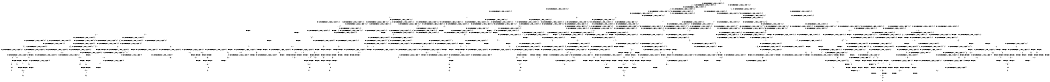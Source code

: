 digraph BCG {
size = "7, 10.5";
center = TRUE;
node [shape = circle];
0 [peripheries = 2];
0 -> 1 [label = "EX !0 !ATOMIC_EXCH_BRANCH (1, +1, TRUE, +0, 2, TRUE) !{0, 1, 2}"];
0 -> 2 [label = "EX !2 !ATOMIC_EXCH_BRANCH (1, +0, TRUE, +0, 1, TRUE) !{0, 1, 2}"];
0 -> 3 [label = "EX !1 !ATOMIC_EXCH_BRANCH (1, +0, FALSE, +0, 1, TRUE) !{0, 1, 2}"];
0 -> 4 [label = "EX !0 !ATOMIC_EXCH_BRANCH (1, +1, TRUE, +0, 2, TRUE) !{0, 1, 2}"];
1 -> 5 [label = "EX !0 !ATOMIC_EXCH_BRANCH (1, +1, TRUE, +1, 2, TRUE) !{0, 1, 2}"];
1 -> 6 [label = "EX !2 !ATOMIC_EXCH_BRANCH (1, +0, TRUE, +0, 1, FALSE) !{0, 1, 2}"];
1 -> 7 [label = "EX !1 !ATOMIC_EXCH_BRANCH (1, +0, FALSE, +0, 1, FALSE) !{0, 1, 2}"];
1 -> 8 [label = "EX !0 !ATOMIC_EXCH_BRANCH (1, +1, TRUE, +1, 2, TRUE) !{0, 1, 2}"];
2 -> 2 [label = "EX !2 !ATOMIC_EXCH_BRANCH (1, +0, TRUE, +0, 1, TRUE) !{0, 1, 2}"];
2 -> 9 [label = "EX !0 !ATOMIC_EXCH_BRANCH (1, +1, TRUE, +0, 2, TRUE) !{0, 1, 2}"];
2 -> 10 [label = "EX !1 !ATOMIC_EXCH_BRANCH (1, +0, FALSE, +0, 1, TRUE) !{0, 1, 2}"];
2 -> 11 [label = "EX !0 !ATOMIC_EXCH_BRANCH (1, +1, TRUE, +0, 2, TRUE) !{0, 1, 2}"];
3 -> 3 [label = "EX !1 !ATOMIC_EXCH_BRANCH (1, +0, FALSE, +0, 1, TRUE) !{0, 1, 2}"];
3 -> 12 [label = "EX !0 !ATOMIC_EXCH_BRANCH (1, +1, TRUE, +0, 2, TRUE) !{0, 1, 2}"];
3 -> 13 [label = "EX !2 !ATOMIC_EXCH_BRANCH (1, +0, TRUE, +0, 1, TRUE) !{0, 1, 2}"];
3 -> 14 [label = "EX !0 !ATOMIC_EXCH_BRANCH (1, +1, TRUE, +0, 2, TRUE) !{0, 1, 2}"];
4 -> 15 [label = "EX !1 !ATOMIC_EXCH_BRANCH (1, +0, FALSE, +0, 1, FALSE) !{0, 1, 2}"];
4 -> 8 [label = "EX !0 !ATOMIC_EXCH_BRANCH (1, +1, TRUE, +1, 2, TRUE) !{0, 1, 2}"];
4 -> 16 [label = "EX !2 !ATOMIC_EXCH_BRANCH (1, +0, TRUE, +0, 1, FALSE) !{0, 1, 2}"];
4 -> 17 [label = "EX !1 !ATOMIC_EXCH_BRANCH (1, +0, FALSE, +0, 1, FALSE) !{0, 1, 2}"];
5 -> 5 [label = "EX !0 !ATOMIC_EXCH_BRANCH (1, +1, TRUE, +1, 2, TRUE) !{0, 1, 2}"];
5 -> 6 [label = "EX !2 !ATOMIC_EXCH_BRANCH (1, +0, TRUE, +0, 1, FALSE) !{0, 1, 2}"];
5 -> 7 [label = "EX !1 !ATOMIC_EXCH_BRANCH (1, +0, FALSE, +0, 1, FALSE) !{0, 1, 2}"];
5 -> 8 [label = "EX !0 !ATOMIC_EXCH_BRANCH (1, +1, TRUE, +1, 2, TRUE) !{0, 1, 2}"];
6 -> 18 [label = "EX !0 !ATOMIC_EXCH_BRANCH (1, +1, TRUE, +1, 2, FALSE) !{0, 1, 2}"];
6 -> 19 [label = "EX !1 !ATOMIC_EXCH_BRANCH (1, +0, FALSE, +0, 1, TRUE) !{0, 1, 2}"];
6 -> 20 [label = "TERMINATE !2"];
6 -> 21 [label = "EX !0 !ATOMIC_EXCH_BRANCH (1, +1, TRUE, +1, 2, FALSE) !{0, 1, 2}"];
7 -> 22 [label = "EX !0 !ATOMIC_EXCH_BRANCH (1, +1, TRUE, +1, 2, TRUE) !{0, 1, 2}"];
7 -> 23 [label = "EX !2 !ATOMIC_EXCH_BRANCH (1, +0, TRUE, +0, 1, FALSE) !{0, 1, 2}"];
7 -> 24 [label = "TERMINATE !1"];
7 -> 25 [label = "EX !0 !ATOMIC_EXCH_BRANCH (1, +1, TRUE, +1, 2, TRUE) !{0, 1, 2}"];
8 -> 15 [label = "EX !1 !ATOMIC_EXCH_BRANCH (1, +0, FALSE, +0, 1, FALSE) !{0, 1, 2}"];
8 -> 8 [label = "EX !0 !ATOMIC_EXCH_BRANCH (1, +1, TRUE, +1, 2, TRUE) !{0, 1, 2}"];
8 -> 16 [label = "EX !2 !ATOMIC_EXCH_BRANCH (1, +0, TRUE, +0, 1, FALSE) !{0, 1, 2}"];
8 -> 17 [label = "EX !1 !ATOMIC_EXCH_BRANCH (1, +0, FALSE, +0, 1, FALSE) !{0, 1, 2}"];
9 -> 26 [label = "EX !0 !ATOMIC_EXCH_BRANCH (1, +1, TRUE, +1, 2, TRUE) !{0, 1, 2}"];
9 -> 6 [label = "EX !2 !ATOMIC_EXCH_BRANCH (1, +0, TRUE, +0, 1, FALSE) !{0, 1, 2}"];
9 -> 27 [label = "EX !1 !ATOMIC_EXCH_BRANCH (1, +0, FALSE, +0, 1, FALSE) !{0, 1, 2}"];
9 -> 28 [label = "EX !0 !ATOMIC_EXCH_BRANCH (1, +1, TRUE, +1, 2, TRUE) !{0, 1, 2}"];
10 -> 10 [label = "EX !1 !ATOMIC_EXCH_BRANCH (1, +0, FALSE, +0, 1, TRUE) !{0, 1, 2}"];
10 -> 13 [label = "EX !2 !ATOMIC_EXCH_BRANCH (1, +0, TRUE, +0, 1, TRUE) !{0, 1, 2}"];
10 -> 29 [label = "EX !0 !ATOMIC_EXCH_BRANCH (1, +1, TRUE, +0, 2, TRUE) !{0, 1, 2}"];
10 -> 30 [label = "EX !0 !ATOMIC_EXCH_BRANCH (1, +1, TRUE, +0, 2, TRUE) !{0, 1, 2}"];
11 -> 31 [label = "EX !1 !ATOMIC_EXCH_BRANCH (1, +0, FALSE, +0, 1, FALSE) !{0, 1, 2}"];
11 -> 28 [label = "EX !0 !ATOMIC_EXCH_BRANCH (1, +1, TRUE, +1, 2, TRUE) !{0, 1, 2}"];
11 -> 16 [label = "EX !2 !ATOMIC_EXCH_BRANCH (1, +0, TRUE, +0, 1, FALSE) !{0, 1, 2}"];
11 -> 32 [label = "EX !1 !ATOMIC_EXCH_BRANCH (1, +0, FALSE, +0, 1, FALSE) !{0, 1, 2}"];
12 -> 33 [label = "EX !0 !ATOMIC_EXCH_BRANCH (1, +1, TRUE, +1, 2, TRUE) !{0, 1, 2}"];
12 -> 7 [label = "EX !1 !ATOMIC_EXCH_BRANCH (1, +0, FALSE, +0, 1, FALSE) !{0, 1, 2}"];
12 -> 34 [label = "EX !2 !ATOMIC_EXCH_BRANCH (1, +0, TRUE, +0, 1, FALSE) !{0, 1, 2}"];
12 -> 35 [label = "EX !0 !ATOMIC_EXCH_BRANCH (1, +1, TRUE, +1, 2, TRUE) !{0, 1, 2}"];
13 -> 10 [label = "EX !1 !ATOMIC_EXCH_BRANCH (1, +0, FALSE, +0, 1, TRUE) !{0, 1, 2}"];
13 -> 13 [label = "EX !2 !ATOMIC_EXCH_BRANCH (1, +0, TRUE, +0, 1, TRUE) !{0, 1, 2}"];
13 -> 29 [label = "EX !0 !ATOMIC_EXCH_BRANCH (1, +1, TRUE, +0, 2, TRUE) !{0, 1, 2}"];
13 -> 30 [label = "EX !0 !ATOMIC_EXCH_BRANCH (1, +1, TRUE, +0, 2, TRUE) !{0, 1, 2}"];
14 -> 15 [label = "EX !1 !ATOMIC_EXCH_BRANCH (1, +0, FALSE, +0, 1, FALSE) !{0, 1, 2}"];
14 -> 35 [label = "EX !0 !ATOMIC_EXCH_BRANCH (1, +1, TRUE, +1, 2, TRUE) !{0, 1, 2}"];
14 -> 17 [label = "EX !1 !ATOMIC_EXCH_BRANCH (1, +0, FALSE, +0, 1, FALSE) !{0, 1, 2}"];
14 -> 36 [label = "EX !2 !ATOMIC_EXCH_BRANCH (1, +0, TRUE, +0, 1, FALSE) !{0, 1, 2}"];
15 -> 37 [label = "EX !2 !ATOMIC_EXCH_BRANCH (1, +0, TRUE, +0, 1, FALSE) !{0, 1, 2}"];
15 -> 38 [label = "EX !0 !ATOMIC_EXCH_BRANCH (1, +1, TRUE, +1, 2, TRUE) !{0, 1, 2}"];
15 -> 39 [label = "EX !2 !ATOMIC_EXCH_BRANCH (1, +0, TRUE, +0, 1, FALSE) !{0, 1, 2}"];
15 -> 40 [label = "TERMINATE !1"];
16 -> 41 [label = "EX !1 !ATOMIC_EXCH_BRANCH (1, +0, FALSE, +0, 1, TRUE) !{0, 1, 2}"];
16 -> 21 [label = "EX !0 !ATOMIC_EXCH_BRANCH (1, +1, TRUE, +1, 2, FALSE) !{0, 1, 2}"];
16 -> 42 [label = "EX !1 !ATOMIC_EXCH_BRANCH (1, +0, FALSE, +0, 1, TRUE) !{0, 1, 2}"];
16 -> 43 [label = "TERMINATE !2"];
17 -> 25 [label = "EX !0 !ATOMIC_EXCH_BRANCH (1, +1, TRUE, +1, 2, TRUE) !{0, 1, 2}"];
17 -> 44 [label = "EX !2 !ATOMIC_EXCH_BRANCH (1, +0, TRUE, +0, 1, FALSE) !{0, 1, 2}"];
17 -> 45 [label = "TERMINATE !1"];
18 -> 46 [label = "EX !1 !ATOMIC_EXCH_BRANCH (1, +0, FALSE, +0, 1, FALSE) !{0, 1, 2}"];
18 -> 47 [label = "TERMINATE !0"];
18 -> 48 [label = "TERMINATE !2"];
19 -> 49 [label = "EX !0 !ATOMIC_EXCH_BRANCH (1, +1, TRUE, +1, 2, FALSE) !{0, 1, 2}"];
19 -> 19 [label = "EX !1 !ATOMIC_EXCH_BRANCH (1, +0, FALSE, +0, 1, TRUE) !{0, 1, 2}"];
19 -> 50 [label = "TERMINATE !2"];
19 -> 51 [label = "EX !0 !ATOMIC_EXCH_BRANCH (1, +1, TRUE, +1, 2, FALSE) !{0, 1, 2}"];
20 -> 52 [label = "EX !0 !ATOMIC_EXCH_BRANCH (1, +1, TRUE, +1, 2, FALSE) !{0, 1}"];
20 -> 53 [label = "EX !1 !ATOMIC_EXCH_BRANCH (1, +0, FALSE, +0, 1, TRUE) !{0, 1}"];
20 -> 54 [label = "EX !0 !ATOMIC_EXCH_BRANCH (1, +1, TRUE, +1, 2, FALSE) !{0, 1}"];
21 -> 55 [label = "EX !1 !ATOMIC_EXCH_BRANCH (1, +0, FALSE, +0, 1, FALSE) !{0, 1, 2}"];
21 -> 56 [label = "EX !1 !ATOMIC_EXCH_BRANCH (1, +0, FALSE, +0, 1, FALSE) !{0, 1, 2}"];
21 -> 57 [label = "TERMINATE !0"];
21 -> 58 [label = "TERMINATE !2"];
22 -> 22 [label = "EX !0 !ATOMIC_EXCH_BRANCH (1, +1, TRUE, +1, 2, TRUE) !{0, 1, 2}"];
22 -> 23 [label = "EX !2 !ATOMIC_EXCH_BRANCH (1, +0, TRUE, +0, 1, FALSE) !{0, 1, 2}"];
22 -> 24 [label = "TERMINATE !1"];
22 -> 25 [label = "EX !0 !ATOMIC_EXCH_BRANCH (1, +1, TRUE, +1, 2, TRUE) !{0, 1, 2}"];
23 -> 59 [label = "EX !0 !ATOMIC_EXCH_BRANCH (1, +1, TRUE, +1, 2, FALSE) !{0, 1, 2}"];
23 -> 60 [label = "TERMINATE !2"];
23 -> 61 [label = "TERMINATE !1"];
23 -> 62 [label = "EX !0 !ATOMIC_EXCH_BRANCH (1, +1, TRUE, +1, 2, FALSE) !{0, 1, 2}"];
24 -> 63 [label = "EX !0 !ATOMIC_EXCH_BRANCH (1, +1, TRUE, +1, 2, TRUE) !{0, 2}"];
24 -> 64 [label = "EX !2 !ATOMIC_EXCH_BRANCH (1, +0, TRUE, +0, 1, FALSE) !{0, 2}"];
24 -> 65 [label = "EX !0 !ATOMIC_EXCH_BRANCH (1, +1, TRUE, +1, 2, TRUE) !{0, 2}"];
25 -> 25 [label = "EX !0 !ATOMIC_EXCH_BRANCH (1, +1, TRUE, +1, 2, TRUE) !{0, 1, 2}"];
25 -> 44 [label = "EX !2 !ATOMIC_EXCH_BRANCH (1, +0, TRUE, +0, 1, FALSE) !{0, 1, 2}"];
25 -> 45 [label = "TERMINATE !1"];
26 -> 26 [label = "EX !0 !ATOMIC_EXCH_BRANCH (1, +1, TRUE, +1, 2, TRUE) !{0, 1, 2}"];
26 -> 6 [label = "EX !2 !ATOMIC_EXCH_BRANCH (1, +0, TRUE, +0, 1, FALSE) !{0, 1, 2}"];
26 -> 27 [label = "EX !1 !ATOMIC_EXCH_BRANCH (1, +0, FALSE, +0, 1, FALSE) !{0, 1, 2}"];
26 -> 28 [label = "EX !0 !ATOMIC_EXCH_BRANCH (1, +1, TRUE, +1, 2, TRUE) !{0, 1, 2}"];
27 -> 66 [label = "EX !0 !ATOMIC_EXCH_BRANCH (1, +1, TRUE, +1, 2, TRUE) !{0, 1, 2}"];
27 -> 23 [label = "EX !2 !ATOMIC_EXCH_BRANCH (1, +0, TRUE, +0, 1, FALSE) !{0, 1, 2}"];
27 -> 67 [label = "TERMINATE !1"];
27 -> 68 [label = "EX !0 !ATOMIC_EXCH_BRANCH (1, +1, TRUE, +1, 2, TRUE) !{0, 1, 2}"];
28 -> 31 [label = "EX !1 !ATOMIC_EXCH_BRANCH (1, +0, FALSE, +0, 1, FALSE) !{0, 1, 2}"];
28 -> 28 [label = "EX !0 !ATOMIC_EXCH_BRANCH (1, +1, TRUE, +1, 2, TRUE) !{0, 1, 2}"];
28 -> 16 [label = "EX !2 !ATOMIC_EXCH_BRANCH (1, +0, TRUE, +0, 1, FALSE) !{0, 1, 2}"];
28 -> 32 [label = "EX !1 !ATOMIC_EXCH_BRANCH (1, +0, FALSE, +0, 1, FALSE) !{0, 1, 2}"];
29 -> 69 [label = "EX !0 !ATOMIC_EXCH_BRANCH (1, +1, TRUE, +1, 2, TRUE) !{0, 1, 2}"];
29 -> 27 [label = "EX !1 !ATOMIC_EXCH_BRANCH (1, +0, FALSE, +0, 1, FALSE) !{0, 1, 2}"];
29 -> 34 [label = "EX !2 !ATOMIC_EXCH_BRANCH (1, +0, TRUE, +0, 1, FALSE) !{0, 1, 2}"];
29 -> 70 [label = "EX !0 !ATOMIC_EXCH_BRANCH (1, +1, TRUE, +1, 2, TRUE) !{0, 1, 2}"];
30 -> 31 [label = "EX !1 !ATOMIC_EXCH_BRANCH (1, +0, FALSE, +0, 1, FALSE) !{0, 1, 2}"];
30 -> 70 [label = "EX !0 !ATOMIC_EXCH_BRANCH (1, +1, TRUE, +1, 2, TRUE) !{0, 1, 2}"];
30 -> 32 [label = "EX !1 !ATOMIC_EXCH_BRANCH (1, +0, FALSE, +0, 1, FALSE) !{0, 1, 2}"];
30 -> 36 [label = "EX !2 !ATOMIC_EXCH_BRANCH (1, +0, TRUE, +0, 1, FALSE) !{0, 1, 2}"];
31 -> 37 [label = "EX !2 !ATOMIC_EXCH_BRANCH (1, +0, TRUE, +0, 1, FALSE) !{0, 1, 2}"];
31 -> 71 [label = "EX !0 !ATOMIC_EXCH_BRANCH (1, +1, TRUE, +1, 2, TRUE) !{0, 1, 2}"];
31 -> 39 [label = "EX !2 !ATOMIC_EXCH_BRANCH (1, +0, TRUE, +0, 1, FALSE) !{0, 1, 2}"];
31 -> 72 [label = "TERMINATE !1"];
32 -> 68 [label = "EX !0 !ATOMIC_EXCH_BRANCH (1, +1, TRUE, +1, 2, TRUE) !{0, 1, 2}"];
32 -> 44 [label = "EX !2 !ATOMIC_EXCH_BRANCH (1, +0, TRUE, +0, 1, FALSE) !{0, 1, 2}"];
32 -> 73 [label = "TERMINATE !1"];
33 -> 33 [label = "EX !0 !ATOMIC_EXCH_BRANCH (1, +1, TRUE, +1, 2, TRUE) !{0, 1, 2}"];
33 -> 7 [label = "EX !1 !ATOMIC_EXCH_BRANCH (1, +0, FALSE, +0, 1, FALSE) !{0, 1, 2}"];
33 -> 34 [label = "EX !2 !ATOMIC_EXCH_BRANCH (1, +0, TRUE, +0, 1, FALSE) !{0, 1, 2}"];
33 -> 35 [label = "EX !0 !ATOMIC_EXCH_BRANCH (1, +1, TRUE, +1, 2, TRUE) !{0, 1, 2}"];
34 -> 49 [label = "EX !0 !ATOMIC_EXCH_BRANCH (1, +1, TRUE, +1, 2, FALSE) !{0, 1, 2}"];
34 -> 19 [label = "EX !1 !ATOMIC_EXCH_BRANCH (1, +0, FALSE, +0, 1, TRUE) !{0, 1, 2}"];
34 -> 50 [label = "TERMINATE !2"];
34 -> 51 [label = "EX !0 !ATOMIC_EXCH_BRANCH (1, +1, TRUE, +1, 2, FALSE) !{0, 1, 2}"];
35 -> 15 [label = "EX !1 !ATOMIC_EXCH_BRANCH (1, +0, FALSE, +0, 1, FALSE) !{0, 1, 2}"];
35 -> 35 [label = "EX !0 !ATOMIC_EXCH_BRANCH (1, +1, TRUE, +1, 2, TRUE) !{0, 1, 2}"];
35 -> 17 [label = "EX !1 !ATOMIC_EXCH_BRANCH (1, +0, FALSE, +0, 1, FALSE) !{0, 1, 2}"];
35 -> 36 [label = "EX !2 !ATOMIC_EXCH_BRANCH (1, +0, TRUE, +0, 1, FALSE) !{0, 1, 2}"];
36 -> 41 [label = "EX !1 !ATOMIC_EXCH_BRANCH (1, +0, FALSE, +0, 1, TRUE) !{0, 1, 2}"];
36 -> 51 [label = "EX !0 !ATOMIC_EXCH_BRANCH (1, +1, TRUE, +1, 2, FALSE) !{0, 1, 2}"];
36 -> 42 [label = "EX !1 !ATOMIC_EXCH_BRANCH (1, +0, FALSE, +0, 1, TRUE) !{0, 1, 2}"];
36 -> 74 [label = "TERMINATE !2"];
37 -> 75 [label = "EX !0 !ATOMIC_EXCH_BRANCH (1, +1, TRUE, +1, 2, FALSE) !{0, 1, 2}"];
37 -> 76 [label = "TERMINATE !2"];
37 -> 77 [label = "TERMINATE !1"];
37 -> 62 [label = "EX !0 !ATOMIC_EXCH_BRANCH (1, +1, TRUE, +1, 2, FALSE) !{0, 1, 2}"];
38 -> 37 [label = "EX !2 !ATOMIC_EXCH_BRANCH (1, +0, TRUE, +0, 1, FALSE) !{0, 1, 2}"];
38 -> 38 [label = "EX !0 !ATOMIC_EXCH_BRANCH (1, +1, TRUE, +1, 2, TRUE) !{0, 1, 2}"];
38 -> 39 [label = "EX !2 !ATOMIC_EXCH_BRANCH (1, +0, TRUE, +0, 1, FALSE) !{0, 1, 2}"];
38 -> 40 [label = "TERMINATE !1"];
39 -> 78 [label = "EX !0 !ATOMIC_EXCH_BRANCH (1, +1, TRUE, +1, 2, FALSE) !{0, 1, 2}"];
39 -> 79 [label = "TERMINATE !2"];
39 -> 80 [label = "TERMINATE !1"];
40 -> 81 [label = "EX !0 !ATOMIC_EXCH_BRANCH (1, +1, TRUE, +1, 2, TRUE) !{0, 2}"];
40 -> 82 [label = "EX !2 !ATOMIC_EXCH_BRANCH (1, +0, TRUE, +0, 1, FALSE) !{0, 2}"];
41 -> 83 [label = "EX !0 !ATOMIC_EXCH_BRANCH (1, +1, TRUE, +1, 2, FALSE) !{0, 1, 2}"];
41 -> 41 [label = "EX !1 !ATOMIC_EXCH_BRANCH (1, +0, FALSE, +0, 1, TRUE) !{0, 1, 2}"];
41 -> 84 [label = "TERMINATE !2"];
42 -> 41 [label = "EX !1 !ATOMIC_EXCH_BRANCH (1, +0, FALSE, +0, 1, TRUE) !{0, 1, 2}"];
42 -> 51 [label = "EX !0 !ATOMIC_EXCH_BRANCH (1, +1, TRUE, +1, 2, FALSE) !{0, 1, 2}"];
42 -> 42 [label = "EX !1 !ATOMIC_EXCH_BRANCH (1, +0, FALSE, +0, 1, TRUE) !{0, 1, 2}"];
42 -> 74 [label = "TERMINATE !2"];
43 -> 85 [label = "EX !0 !ATOMIC_EXCH_BRANCH (1, +1, TRUE, +1, 2, FALSE) !{0, 1}"];
43 -> 86 [label = "EX !1 !ATOMIC_EXCH_BRANCH (1, +0, FALSE, +0, 1, TRUE) !{0, 1}"];
44 -> 62 [label = "EX !0 !ATOMIC_EXCH_BRANCH (1, +1, TRUE, +1, 2, FALSE) !{0, 1, 2}"];
44 -> 87 [label = "TERMINATE !2"];
44 -> 88 [label = "TERMINATE !1"];
45 -> 89 [label = "EX !0 !ATOMIC_EXCH_BRANCH (1, +1, TRUE, +1, 2, TRUE) !{0, 2}"];
45 -> 90 [label = "EX !2 !ATOMIC_EXCH_BRANCH (1, +0, TRUE, +0, 1, FALSE) !{0, 2}"];
46 -> 91 [label = "TERMINATE !0"];
46 -> 92 [label = "TERMINATE !2"];
46 -> 93 [label = "TERMINATE !1"];
47 -> 94 [label = "EX !1 !ATOMIC_EXCH_BRANCH (1, +0, FALSE, +0, 1, FALSE) !{1, 2}"];
47 -> 95 [label = "TERMINATE !2"];
47 -> 96 [label = "EX !1 !ATOMIC_EXCH_BRANCH (1, +0, FALSE, +0, 1, FALSE) !{1, 2}"];
48 -> 97 [label = "EX !1 !ATOMIC_EXCH_BRANCH (1, +0, FALSE, +0, 1, FALSE) !{0, 1}"];
48 -> 95 [label = "TERMINATE !0"];
49 -> 46 [label = "EX !1 !ATOMIC_EXCH_BRANCH (1, +0, FALSE, +0, 1, FALSE) !{0, 1, 2}"];
49 -> 98 [label = "TERMINATE !0"];
49 -> 99 [label = "TERMINATE !2"];
50 -> 100 [label = "EX !0 !ATOMIC_EXCH_BRANCH (1, +1, TRUE, +1, 2, FALSE) !{0, 1}"];
50 -> 53 [label = "EX !1 !ATOMIC_EXCH_BRANCH (1, +0, FALSE, +0, 1, TRUE) !{0, 1}"];
50 -> 101 [label = "EX !0 !ATOMIC_EXCH_BRANCH (1, +1, TRUE, +1, 2, FALSE) !{0, 1}"];
51 -> 55 [label = "EX !1 !ATOMIC_EXCH_BRANCH (1, +0, FALSE, +0, 1, FALSE) !{0, 1, 2}"];
51 -> 56 [label = "EX !1 !ATOMIC_EXCH_BRANCH (1, +0, FALSE, +0, 1, FALSE) !{0, 1, 2}"];
51 -> 102 [label = "TERMINATE !0"];
51 -> 103 [label = "TERMINATE !2"];
52 -> 97 [label = "EX !1 !ATOMIC_EXCH_BRANCH (1, +0, FALSE, +0, 1, FALSE) !{0, 1}"];
52 -> 95 [label = "TERMINATE !0"];
53 -> 100 [label = "EX !0 !ATOMIC_EXCH_BRANCH (1, +1, TRUE, +1, 2, FALSE) !{0, 1}"];
53 -> 53 [label = "EX !1 !ATOMIC_EXCH_BRANCH (1, +0, FALSE, +0, 1, TRUE) !{0, 1}"];
53 -> 101 [label = "EX !0 !ATOMIC_EXCH_BRANCH (1, +1, TRUE, +1, 2, FALSE) !{0, 1}"];
54 -> 104 [label = "EX !1 !ATOMIC_EXCH_BRANCH (1, +0, FALSE, +0, 1, FALSE) !{0, 1}"];
54 -> 105 [label = "EX !1 !ATOMIC_EXCH_BRANCH (1, +0, FALSE, +0, 1, FALSE) !{0, 1}"];
54 -> 106 [label = "TERMINATE !0"];
55 -> 107 [label = "TERMINATE !0"];
55 -> 108 [label = "TERMINATE !2"];
55 -> 109 [label = "TERMINATE !1"];
56 -> 110 [label = "TERMINATE !0"];
56 -> 111 [label = "TERMINATE !2"];
56 -> 112 [label = "TERMINATE !1"];
57 -> 113 [label = "EX !1 !ATOMIC_EXCH_BRANCH (1, +0, FALSE, +0, 1, FALSE) !{1, 2}"];
57 -> 114 [label = "TERMINATE !2"];
58 -> 115 [label = "EX !1 !ATOMIC_EXCH_BRANCH (1, +0, FALSE, +0, 1, FALSE) !{0, 1}"];
58 -> 114 [label = "TERMINATE !0"];
59 -> 91 [label = "TERMINATE !0"];
59 -> 92 [label = "TERMINATE !2"];
59 -> 93 [label = "TERMINATE !1"];
60 -> 116 [label = "EX !0 !ATOMIC_EXCH_BRANCH (1, +1, TRUE, +1, 2, FALSE) !{0, 1}"];
60 -> 117 [label = "TERMINATE !1"];
60 -> 118 [label = "EX !0 !ATOMIC_EXCH_BRANCH (1, +1, TRUE, +1, 2, FALSE) !{0, 1}"];
61 -> 119 [label = "EX !0 !ATOMIC_EXCH_BRANCH (1, +1, TRUE, +1, 2, FALSE) !{0, 2}"];
61 -> 117 [label = "TERMINATE !2"];
61 -> 120 [label = "EX !0 !ATOMIC_EXCH_BRANCH (1, +1, TRUE, +1, 2, FALSE) !{0, 2}"];
62 -> 110 [label = "TERMINATE !0"];
62 -> 111 [label = "TERMINATE !2"];
62 -> 112 [label = "TERMINATE !1"];
63 -> 63 [label = "EX !0 !ATOMIC_EXCH_BRANCH (1, +1, TRUE, +1, 2, TRUE) !{0, 2}"];
63 -> 64 [label = "EX !2 !ATOMIC_EXCH_BRANCH (1, +0, TRUE, +0, 1, FALSE) !{0, 2}"];
63 -> 65 [label = "EX !0 !ATOMIC_EXCH_BRANCH (1, +1, TRUE, +1, 2, TRUE) !{0, 2}"];
64 -> 119 [label = "EX !0 !ATOMIC_EXCH_BRANCH (1, +1, TRUE, +1, 2, FALSE) !{0, 2}"];
64 -> 117 [label = "TERMINATE !2"];
64 -> 120 [label = "EX !0 !ATOMIC_EXCH_BRANCH (1, +1, TRUE, +1, 2, FALSE) !{0, 2}"];
65 -> 121 [label = "EX !2 !ATOMIC_EXCH_BRANCH (1, +0, TRUE, +0, 1, FALSE) !{0, 2}"];
65 -> 65 [label = "EX !0 !ATOMIC_EXCH_BRANCH (1, +1, TRUE, +1, 2, TRUE) !{0, 2}"];
65 -> 122 [label = "EX !2 !ATOMIC_EXCH_BRANCH (1, +0, TRUE, +0, 1, FALSE) !{0, 2}"];
66 -> 66 [label = "EX !0 !ATOMIC_EXCH_BRANCH (1, +1, TRUE, +1, 2, TRUE) !{0, 1, 2}"];
66 -> 23 [label = "EX !2 !ATOMIC_EXCH_BRANCH (1, +0, TRUE, +0, 1, FALSE) !{0, 1, 2}"];
66 -> 67 [label = "TERMINATE !1"];
66 -> 68 [label = "EX !0 !ATOMIC_EXCH_BRANCH (1, +1, TRUE, +1, 2, TRUE) !{0, 1, 2}"];
67 -> 123 [label = "EX !0 !ATOMIC_EXCH_BRANCH (1, +1, TRUE, +1, 2, TRUE) !{0, 2}"];
67 -> 64 [label = "EX !2 !ATOMIC_EXCH_BRANCH (1, +0, TRUE, +0, 1, FALSE) !{0, 2}"];
67 -> 124 [label = "EX !0 !ATOMIC_EXCH_BRANCH (1, +1, TRUE, +1, 2, TRUE) !{0, 2}"];
68 -> 68 [label = "EX !0 !ATOMIC_EXCH_BRANCH (1, +1, TRUE, +1, 2, TRUE) !{0, 1, 2}"];
68 -> 44 [label = "EX !2 !ATOMIC_EXCH_BRANCH (1, +0, TRUE, +0, 1, FALSE) !{0, 1, 2}"];
68 -> 73 [label = "TERMINATE !1"];
69 -> 69 [label = "EX !0 !ATOMIC_EXCH_BRANCH (1, +1, TRUE, +1, 2, TRUE) !{0, 1, 2}"];
69 -> 27 [label = "EX !1 !ATOMIC_EXCH_BRANCH (1, +0, FALSE, +0, 1, FALSE) !{0, 1, 2}"];
69 -> 34 [label = "EX !2 !ATOMIC_EXCH_BRANCH (1, +0, TRUE, +0, 1, FALSE) !{0, 1, 2}"];
69 -> 70 [label = "EX !0 !ATOMIC_EXCH_BRANCH (1, +1, TRUE, +1, 2, TRUE) !{0, 1, 2}"];
70 -> 31 [label = "EX !1 !ATOMIC_EXCH_BRANCH (1, +0, FALSE, +0, 1, FALSE) !{0, 1, 2}"];
70 -> 70 [label = "EX !0 !ATOMIC_EXCH_BRANCH (1, +1, TRUE, +1, 2, TRUE) !{0, 1, 2}"];
70 -> 32 [label = "EX !1 !ATOMIC_EXCH_BRANCH (1, +0, FALSE, +0, 1, FALSE) !{0, 1, 2}"];
70 -> 36 [label = "EX !2 !ATOMIC_EXCH_BRANCH (1, +0, TRUE, +0, 1, FALSE) !{0, 1, 2}"];
71 -> 37 [label = "EX !2 !ATOMIC_EXCH_BRANCH (1, +0, TRUE, +0, 1, FALSE) !{0, 1, 2}"];
71 -> 71 [label = "EX !0 !ATOMIC_EXCH_BRANCH (1, +1, TRUE, +1, 2, TRUE) !{0, 1, 2}"];
71 -> 39 [label = "EX !2 !ATOMIC_EXCH_BRANCH (1, +0, TRUE, +0, 1, FALSE) !{0, 1, 2}"];
71 -> 72 [label = "TERMINATE !1"];
72 -> 125 [label = "EX !0 !ATOMIC_EXCH_BRANCH (1, +1, TRUE, +1, 2, TRUE) !{0, 2}"];
72 -> 82 [label = "EX !2 !ATOMIC_EXCH_BRANCH (1, +0, TRUE, +0, 1, FALSE) !{0, 2}"];
73 -> 126 [label = "EX !0 !ATOMIC_EXCH_BRANCH (1, +1, TRUE, +1, 2, TRUE) !{0, 2}"];
73 -> 90 [label = "EX !2 !ATOMIC_EXCH_BRANCH (1, +0, TRUE, +0, 1, FALSE) !{0, 2}"];
74 -> 127 [label = "EX !0 !ATOMIC_EXCH_BRANCH (1, +1, TRUE, +1, 2, FALSE) !{0, 1}"];
74 -> 86 [label = "EX !1 !ATOMIC_EXCH_BRANCH (1, +0, FALSE, +0, 1, TRUE) !{0, 1}"];
75 -> 128 [label = "TERMINATE !0"];
75 -> 129 [label = "TERMINATE !2"];
75 -> 130 [label = "TERMINATE !1"];
76 -> 131 [label = "EX !0 !ATOMIC_EXCH_BRANCH (1, +1, TRUE, +1, 2, FALSE) !{0, 1}"];
76 -> 132 [label = "TERMINATE !1"];
77 -> 133 [label = "EX !0 !ATOMIC_EXCH_BRANCH (1, +1, TRUE, +1, 2, FALSE) !{0, 2}"];
77 -> 132 [label = "TERMINATE !2"];
78 -> 107 [label = "TERMINATE !0"];
78 -> 108 [label = "TERMINATE !2"];
78 -> 109 [label = "TERMINATE !1"];
79 -> 134 [label = "EX !0 !ATOMIC_EXCH_BRANCH (1, +1, TRUE, +1, 2, FALSE) !{0, 1}"];
79 -> 135 [label = "TERMINATE !1"];
80 -> 136 [label = "EX !0 !ATOMIC_EXCH_BRANCH (1, +1, TRUE, +1, 2, FALSE) !{0, 2}"];
80 -> 135 [label = "TERMINATE !2"];
81 -> 81 [label = "EX !0 !ATOMIC_EXCH_BRANCH (1, +1, TRUE, +1, 2, TRUE) !{0, 2}"];
81 -> 82 [label = "EX !2 !ATOMIC_EXCH_BRANCH (1, +0, TRUE, +0, 1, FALSE) !{0, 2}"];
82 -> 136 [label = "EX !0 !ATOMIC_EXCH_BRANCH (1, +1, TRUE, +1, 2, FALSE) !{0, 2}"];
82 -> 135 [label = "TERMINATE !2"];
83 -> 55 [label = "EX !1 !ATOMIC_EXCH_BRANCH (1, +0, FALSE, +0, 1, FALSE) !{0, 1, 2}"];
83 -> 137 [label = "TERMINATE !0"];
83 -> 138 [label = "TERMINATE !2"];
84 -> 139 [label = "EX !0 !ATOMIC_EXCH_BRANCH (1, +1, TRUE, +1, 2, FALSE) !{0, 1}"];
84 -> 140 [label = "EX !1 !ATOMIC_EXCH_BRANCH (1, +0, FALSE, +0, 1, TRUE) !{0, 1}"];
85 -> 115 [label = "EX !1 !ATOMIC_EXCH_BRANCH (1, +0, FALSE, +0, 1, FALSE) !{0, 1}"];
85 -> 114 [label = "TERMINATE !0"];
86 -> 127 [label = "EX !0 !ATOMIC_EXCH_BRANCH (1, +1, TRUE, +1, 2, FALSE) !{0, 1}"];
86 -> 86 [label = "EX !1 !ATOMIC_EXCH_BRANCH (1, +0, FALSE, +0, 1, TRUE) !{0, 1}"];
87 -> 141 [label = "EX !0 !ATOMIC_EXCH_BRANCH (1, +1, TRUE, +1, 2, FALSE) !{0, 1}"];
87 -> 142 [label = "TERMINATE !1"];
88 -> 143 [label = "EX !0 !ATOMIC_EXCH_BRANCH (1, +1, TRUE, +1, 2, FALSE) !{0, 2}"];
88 -> 142 [label = "TERMINATE !2"];
89 -> 89 [label = "EX !0 !ATOMIC_EXCH_BRANCH (1, +1, TRUE, +1, 2, TRUE) !{0, 2}"];
89 -> 90 [label = "EX !2 !ATOMIC_EXCH_BRANCH (1, +0, TRUE, +0, 1, FALSE) !{0, 2}"];
90 -> 143 [label = "EX !0 !ATOMIC_EXCH_BRANCH (1, +1, TRUE, +1, 2, FALSE) !{0, 2}"];
90 -> 142 [label = "TERMINATE !2"];
91 -> 144 [label = "TERMINATE !2"];
91 -> 145 [label = "TERMINATE !1"];
92 -> 144 [label = "TERMINATE !0"];
92 -> 146 [label = "TERMINATE !1"];
93 -> 145 [label = "TERMINATE !0"];
93 -> 146 [label = "TERMINATE !2"];
94 -> 144 [label = "TERMINATE !2"];
94 -> 145 [label = "TERMINATE !1"];
95 -> 147 [label = "EX !1 !ATOMIC_EXCH_BRANCH (1, +0, FALSE, +0, 1, FALSE) !{1}"];
95 -> 148 [label = "EX !1 !ATOMIC_EXCH_BRANCH (1, +0, FALSE, +0, 1, FALSE) !{1}"];
96 -> 149 [label = "TERMINATE !2"];
96 -> 150 [label = "TERMINATE !1"];
97 -> 144 [label = "TERMINATE !0"];
97 -> 146 [label = "TERMINATE !1"];
98 -> 94 [label = "EX !1 !ATOMIC_EXCH_BRANCH (1, +0, FALSE, +0, 1, FALSE) !{1, 2}"];
98 -> 151 [label = "TERMINATE !2"];
98 -> 96 [label = "EX !1 !ATOMIC_EXCH_BRANCH (1, +0, FALSE, +0, 1, FALSE) !{1, 2}"];
99 -> 97 [label = "EX !1 !ATOMIC_EXCH_BRANCH (1, +0, FALSE, +0, 1, FALSE) !{0, 1}"];
99 -> 151 [label = "TERMINATE !0"];
100 -> 97 [label = "EX !1 !ATOMIC_EXCH_BRANCH (1, +0, FALSE, +0, 1, FALSE) !{0, 1}"];
100 -> 151 [label = "TERMINATE !0"];
101 -> 104 [label = "EX !1 !ATOMIC_EXCH_BRANCH (1, +0, FALSE, +0, 1, FALSE) !{0, 1}"];
101 -> 105 [label = "EX !1 !ATOMIC_EXCH_BRANCH (1, +0, FALSE, +0, 1, FALSE) !{0, 1}"];
101 -> 152 [label = "TERMINATE !0"];
102 -> 113 [label = "EX !1 !ATOMIC_EXCH_BRANCH (1, +0, FALSE, +0, 1, FALSE) !{1, 2}"];
102 -> 153 [label = "TERMINATE !2"];
103 -> 115 [label = "EX !1 !ATOMIC_EXCH_BRANCH (1, +0, FALSE, +0, 1, FALSE) !{0, 1}"];
103 -> 153 [label = "TERMINATE !0"];
104 -> 154 [label = "TERMINATE !0"];
104 -> 155 [label = "TERMINATE !1"];
105 -> 156 [label = "TERMINATE !0"];
105 -> 157 [label = "TERMINATE !1"];
106 -> 158 [label = "EX !1 !ATOMIC_EXCH_BRANCH (1, +0, FALSE, +0, 1, FALSE) !{1}"];
107 -> 159 [label = "TERMINATE !2"];
107 -> 160 [label = "TERMINATE !1"];
108 -> 159 [label = "TERMINATE !0"];
108 -> 161 [label = "TERMINATE !1"];
109 -> 160 [label = "TERMINATE !0"];
109 -> 161 [label = "TERMINATE !2"];
110 -> 162 [label = "TERMINATE !2"];
110 -> 163 [label = "TERMINATE !1"];
111 -> 162 [label = "TERMINATE !0"];
111 -> 164 [label = "TERMINATE !1"];
112 -> 163 [label = "TERMINATE !0"];
112 -> 164 [label = "TERMINATE !2"];
113 -> 162 [label = "TERMINATE !2"];
113 -> 163 [label = "TERMINATE !1"];
114 -> 165 [label = "EX !1 !ATOMIC_EXCH_BRANCH (1, +0, FALSE, +0, 1, FALSE) !{1}"];
115 -> 162 [label = "TERMINATE !0"];
115 -> 164 [label = "TERMINATE !1"];
116 -> 144 [label = "TERMINATE !0"];
116 -> 146 [label = "TERMINATE !1"];
117 -> 166 [label = "EX !0 !ATOMIC_EXCH_BRANCH (1, +1, TRUE, +1, 2, FALSE) !{0}"];
117 -> 167 [label = "EX !0 !ATOMIC_EXCH_BRANCH (1, +1, TRUE, +1, 2, FALSE) !{0}"];
118 -> 156 [label = "TERMINATE !0"];
118 -> 157 [label = "TERMINATE !1"];
119 -> 145 [label = "TERMINATE !0"];
119 -> 146 [label = "TERMINATE !2"];
120 -> 168 [label = "TERMINATE !0"];
120 -> 169 [label = "TERMINATE !2"];
121 -> 170 [label = "EX !0 !ATOMIC_EXCH_BRANCH (1, +1, TRUE, +1, 2, FALSE) !{0, 2}"];
121 -> 171 [label = "TERMINATE !2"];
121 -> 120 [label = "EX !0 !ATOMIC_EXCH_BRANCH (1, +1, TRUE, +1, 2, FALSE) !{0, 2}"];
122 -> 120 [label = "EX !0 !ATOMIC_EXCH_BRANCH (1, +1, TRUE, +1, 2, FALSE) !{0, 2}"];
122 -> 172 [label = "TERMINATE !2"];
123 -> 123 [label = "EX !0 !ATOMIC_EXCH_BRANCH (1, +1, TRUE, +1, 2, TRUE) !{0, 2}"];
123 -> 64 [label = "EX !2 !ATOMIC_EXCH_BRANCH (1, +0, TRUE, +0, 1, FALSE) !{0, 2}"];
123 -> 124 [label = "EX !0 !ATOMIC_EXCH_BRANCH (1, +1, TRUE, +1, 2, TRUE) !{0, 2}"];
124 -> 121 [label = "EX !2 !ATOMIC_EXCH_BRANCH (1, +0, TRUE, +0, 1, FALSE) !{0, 2}"];
124 -> 124 [label = "EX !0 !ATOMIC_EXCH_BRANCH (1, +1, TRUE, +1, 2, TRUE) !{0, 2}"];
124 -> 122 [label = "EX !2 !ATOMIC_EXCH_BRANCH (1, +0, TRUE, +0, 1, FALSE) !{0, 2}"];
125 -> 125 [label = "EX !0 !ATOMIC_EXCH_BRANCH (1, +1, TRUE, +1, 2, TRUE) !{0, 2}"];
125 -> 82 [label = "EX !2 !ATOMIC_EXCH_BRANCH (1, +0, TRUE, +0, 1, FALSE) !{0, 2}"];
126 -> 126 [label = "EX !0 !ATOMIC_EXCH_BRANCH (1, +1, TRUE, +1, 2, TRUE) !{0, 2}"];
126 -> 90 [label = "EX !2 !ATOMIC_EXCH_BRANCH (1, +0, TRUE, +0, 1, FALSE) !{0, 2}"];
127 -> 115 [label = "EX !1 !ATOMIC_EXCH_BRANCH (1, +0, FALSE, +0, 1, FALSE) !{0, 1}"];
127 -> 153 [label = "TERMINATE !0"];
128 -> 173 [label = "TERMINATE !2"];
128 -> 174 [label = "TERMINATE !1"];
129 -> 173 [label = "TERMINATE !0"];
129 -> 175 [label = "TERMINATE !1"];
130 -> 174 [label = "TERMINATE !0"];
130 -> 175 [label = "TERMINATE !2"];
131 -> 173 [label = "TERMINATE !0"];
131 -> 175 [label = "TERMINATE !1"];
132 -> 176 [label = "EX !0 !ATOMIC_EXCH_BRANCH (1, +1, TRUE, +1, 2, FALSE) !{0}"];
133 -> 174 [label = "TERMINATE !0"];
133 -> 175 [label = "TERMINATE !2"];
134 -> 159 [label = "TERMINATE !0"];
134 -> 161 [label = "TERMINATE !1"];
135 -> 177 [label = "EX !0 !ATOMIC_EXCH_BRANCH (1, +1, TRUE, +1, 2, FALSE) !{0}"];
136 -> 160 [label = "TERMINATE !0"];
136 -> 161 [label = "TERMINATE !2"];
137 -> 178 [label = "EX !1 !ATOMIC_EXCH_BRANCH (1, +0, FALSE, +0, 1, FALSE) !{1, 2}"];
137 -> 179 [label = "TERMINATE !2"];
138 -> 180 [label = "EX !1 !ATOMIC_EXCH_BRANCH (1, +0, FALSE, +0, 1, FALSE) !{0, 1}"];
138 -> 179 [label = "TERMINATE !0"];
139 -> 180 [label = "EX !1 !ATOMIC_EXCH_BRANCH (1, +0, FALSE, +0, 1, FALSE) !{0, 1}"];
139 -> 179 [label = "TERMINATE !0"];
140 -> 139 [label = "EX !0 !ATOMIC_EXCH_BRANCH (1, +1, TRUE, +1, 2, FALSE) !{0, 1}"];
140 -> 140 [label = "EX !1 !ATOMIC_EXCH_BRANCH (1, +0, FALSE, +0, 1, TRUE) !{0, 1}"];
141 -> 162 [label = "TERMINATE !0"];
141 -> 164 [label = "TERMINATE !1"];
142 -> 181 [label = "EX !0 !ATOMIC_EXCH_BRANCH (1, +1, TRUE, +1, 2, FALSE) !{0}"];
143 -> 163 [label = "TERMINATE !0"];
143 -> 164 [label = "TERMINATE !2"];
144 -> 182 [label = "TERMINATE !1"];
145 -> 182 [label = "TERMINATE !2"];
146 -> 182 [label = "TERMINATE !0"];
147 -> 182 [label = "TERMINATE !1"];
148 -> 183 [label = "TERMINATE !1"];
149 -> 184 [label = "TERMINATE !1"];
150 -> 184 [label = "TERMINATE !2"];
151 -> 147 [label = "EX !1 !ATOMIC_EXCH_BRANCH (1, +0, FALSE, +0, 1, FALSE) !{1}"];
151 -> 148 [label = "EX !1 !ATOMIC_EXCH_BRANCH (1, +0, FALSE, +0, 1, FALSE) !{1}"];
152 -> 158 [label = "EX !1 !ATOMIC_EXCH_BRANCH (1, +0, FALSE, +0, 1, FALSE) !{1}"];
153 -> 165 [label = "EX !1 !ATOMIC_EXCH_BRANCH (1, +0, FALSE, +0, 1, FALSE) !{1}"];
154 -> 185 [label = "TERMINATE !1"];
155 -> 185 [label = "TERMINATE !0"];
156 -> 186 [label = "TERMINATE !1"];
157 -> 186 [label = "TERMINATE !0"];
158 -> 186 [label = "TERMINATE !1"];
159 -> 187 [label = "TERMINATE !1"];
160 -> 187 [label = "TERMINATE !2"];
161 -> 187 [label = "TERMINATE !0"];
162 -> 188 [label = "TERMINATE !1"];
163 -> 188 [label = "TERMINATE !2"];
164 -> 188 [label = "TERMINATE !0"];
165 -> 188 [label = "TERMINATE !1"];
166 -> 182 [label = "TERMINATE !0"];
167 -> 189 [label = "TERMINATE !0"];
168 -> 190 [label = "TERMINATE !2"];
169 -> 190 [label = "TERMINATE !0"];
170 -> 191 [label = "TERMINATE !0"];
170 -> 192 [label = "TERMINATE !2"];
171 -> 193 [label = "EX !0 !ATOMIC_EXCH_BRANCH (1, +1, TRUE, +1, 2, FALSE) !{0}"];
172 -> 194 [label = "EX !0 !ATOMIC_EXCH_BRANCH (1, +1, TRUE, +1, 2, FALSE) !{0}"];
173 -> 195 [label = "TERMINATE !1"];
174 -> 195 [label = "TERMINATE !2"];
175 -> 195 [label = "TERMINATE !0"];
176 -> 195 [label = "TERMINATE !0"];
177 -> 187 [label = "TERMINATE !0"];
178 -> 159 [label = "TERMINATE !2"];
178 -> 160 [label = "TERMINATE !1"];
179 -> 196 [label = "EX !1 !ATOMIC_EXCH_BRANCH (1, +0, FALSE, +0, 1, FALSE) !{1}"];
180 -> 159 [label = "TERMINATE !0"];
180 -> 161 [label = "TERMINATE !1"];
181 -> 188 [label = "TERMINATE !0"];
182 -> 197 [label = "exit"];
183 -> 198 [label = "exit"];
184 -> 199 [label = "exit"];
185 -> 200 [label = "exit"];
186 -> 201 [label = "exit"];
187 -> 202 [label = "exit"];
188 -> 203 [label = "exit"];
189 -> 204 [label = "exit"];
190 -> 205 [label = "exit"];
191 -> 206 [label = "TERMINATE !2"];
192 -> 206 [label = "TERMINATE !0"];
193 -> 206 [label = "TERMINATE !0"];
194 -> 190 [label = "TERMINATE !0"];
195 -> 207 [label = "exit"];
196 -> 187 [label = "TERMINATE !1"];
206 -> 208 [label = "exit"];
}
